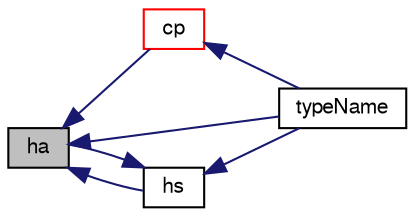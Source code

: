 digraph "ha"
{
  bgcolor="transparent";
  edge [fontname="FreeSans",fontsize="10",labelfontname="FreeSans",labelfontsize="10"];
  node [fontname="FreeSans",fontsize="10",shape=record];
  rankdir="LR";
  Node167 [label="ha",height=0.2,width=0.4,color="black", fillcolor="grey75", style="filled", fontcolor="black"];
  Node167 -> Node168 [dir="back",color="midnightblue",fontsize="10",style="solid",fontname="FreeSans"];
  Node168 [label="cp",height=0.2,width=0.4,color="red",URL="$a30374.html#a68cc4116ee1e7f03181ae4ec51672064",tooltip="Heat capacity at constant pressure [J/(kmol K)]. "];
  Node168 -> Node171 [dir="back",color="midnightblue",fontsize="10",style="solid",fontname="FreeSans"];
  Node171 [label="typeName",height=0.2,width=0.4,color="black",URL="$a30374.html#a561f535eabff4d94fd999c48df4443bd",tooltip="Return the instantiated type name. "];
  Node167 -> Node172 [dir="back",color="midnightblue",fontsize="10",style="solid",fontname="FreeSans"];
  Node172 [label="hs",height=0.2,width=0.4,color="black",URL="$a30374.html#af7e93c786c1bd6230616e0c98e58a977",tooltip="Sensible enthalpy [J/kmol]. "];
  Node172 -> Node171 [dir="back",color="midnightblue",fontsize="10",style="solid",fontname="FreeSans"];
  Node172 -> Node167 [dir="back",color="midnightblue",fontsize="10",style="solid",fontname="FreeSans"];
  Node167 -> Node171 [dir="back",color="midnightblue",fontsize="10",style="solid",fontname="FreeSans"];
}
